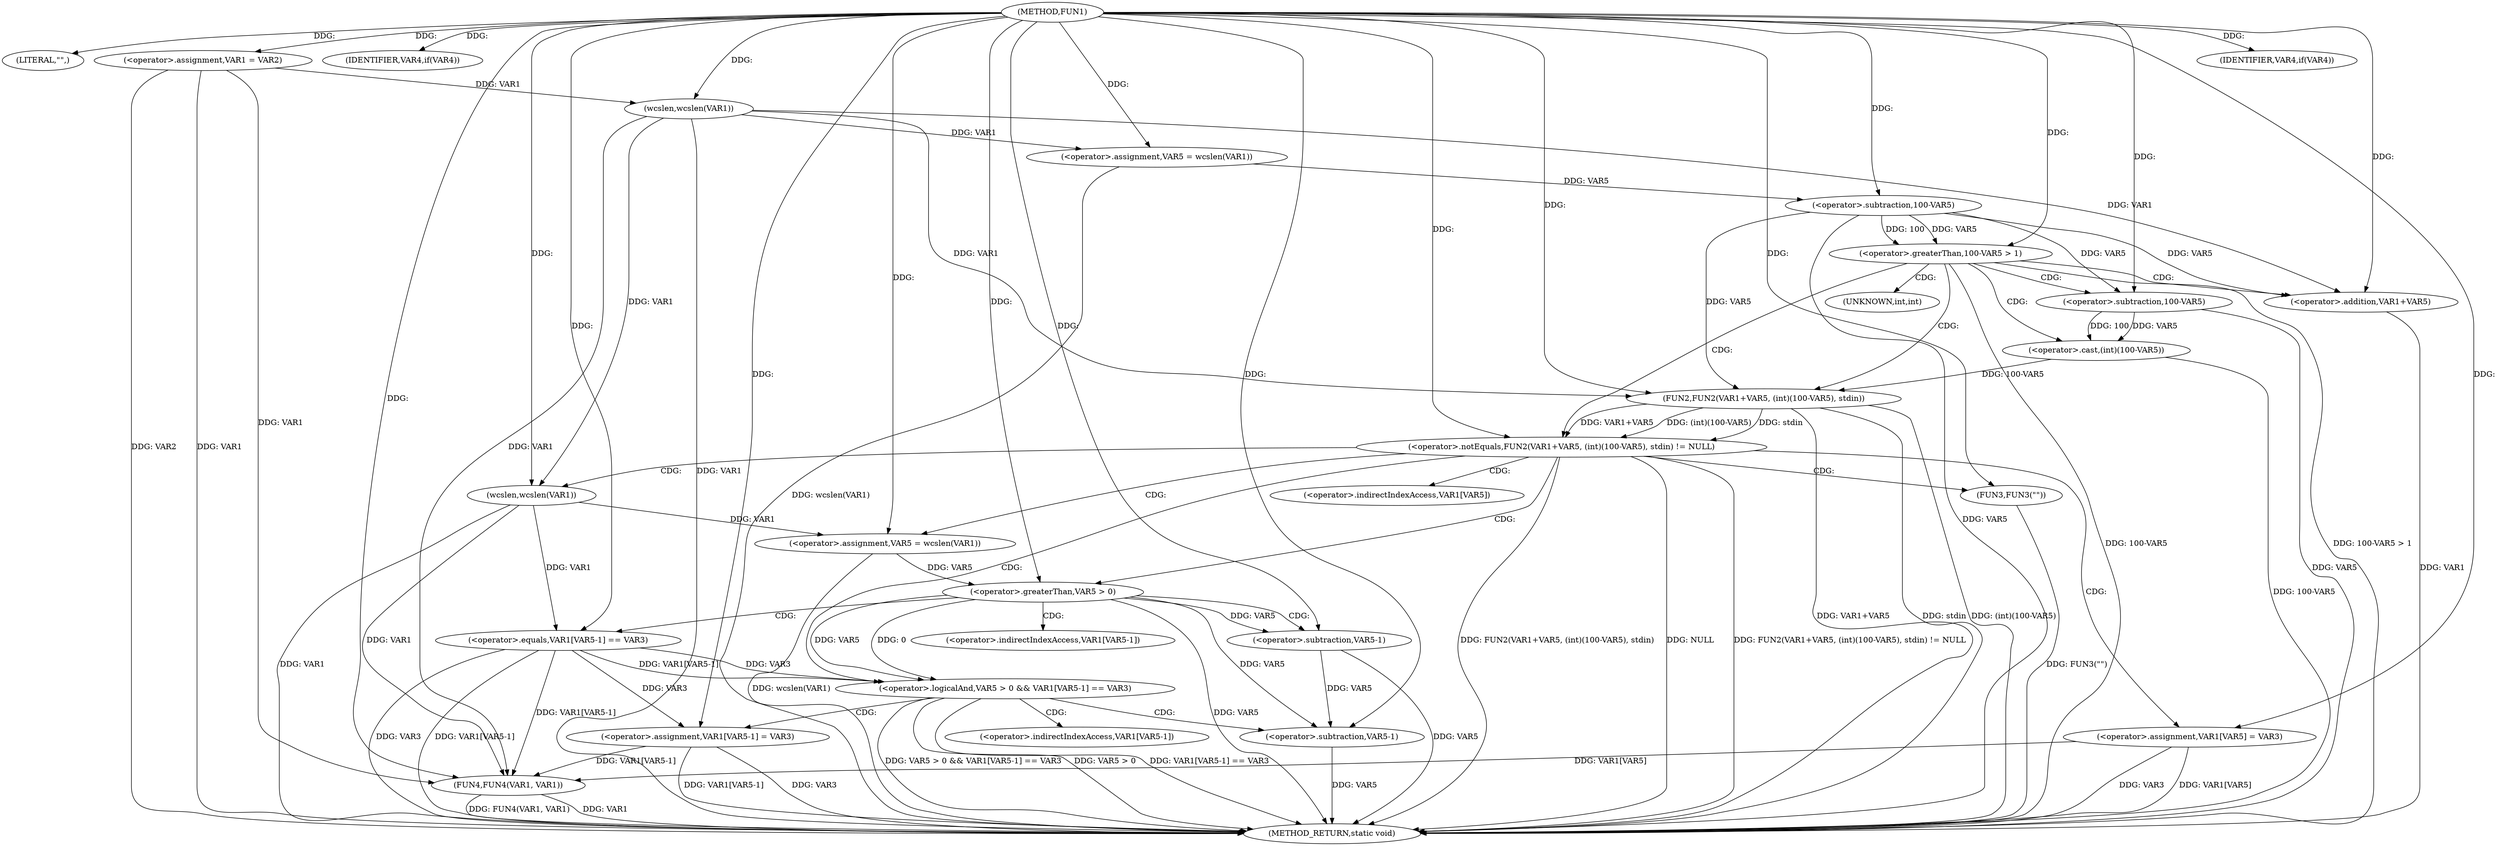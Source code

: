 digraph FUN1 {  
"1000100" [label = "(METHOD,FUN1)" ]
"1000176" [label = "(METHOD_RETURN,static void)" ]
"1000103" [label = "(LITERAL,\"\",)" ]
"1000104" [label = "(<operator>.assignment,VAR1 = VAR2)" ]
"1000108" [label = "(IDENTIFIER,VAR4,if(VAR4))" ]
"1000112" [label = "(<operator>.assignment,VAR5 = wcslen(VAR1))" ]
"1000114" [label = "(wcslen,wcslen(VAR1))" ]
"1000117" [label = "(<operator>.greaterThan,100-VAR5 > 1)" ]
"1000118" [label = "(<operator>.subtraction,100-VAR5)" ]
"1000124" [label = "(<operator>.notEquals,FUN2(VAR1+VAR5, (int)(100-VAR5), stdin) != NULL)" ]
"1000125" [label = "(FUN2,FUN2(VAR1+VAR5, (int)(100-VAR5), stdin))" ]
"1000126" [label = "(<operator>.addition,VAR1+VAR5)" ]
"1000129" [label = "(<operator>.cast,(int)(100-VAR5))" ]
"1000131" [label = "(<operator>.subtraction,100-VAR5)" ]
"1000137" [label = "(<operator>.assignment,VAR5 = wcslen(VAR1))" ]
"1000139" [label = "(wcslen,wcslen(VAR1))" ]
"1000142" [label = "(<operator>.logicalAnd,VAR5 > 0 && VAR1[VAR5-1] == VAR3)" ]
"1000143" [label = "(<operator>.greaterThan,VAR5 > 0)" ]
"1000146" [label = "(<operator>.equals,VAR1[VAR5-1] == VAR3)" ]
"1000149" [label = "(<operator>.subtraction,VAR5-1)" ]
"1000154" [label = "(<operator>.assignment,VAR1[VAR5-1] = VAR3)" ]
"1000157" [label = "(<operator>.subtraction,VAR5-1)" ]
"1000163" [label = "(FUN3,FUN3(\"\"))" ]
"1000165" [label = "(<operator>.assignment,VAR1[VAR5] = VAR3)" ]
"1000171" [label = "(IDENTIFIER,VAR4,if(VAR4))" ]
"1000173" [label = "(FUN4,FUN4(VAR1, VAR1))" ]
"1000130" [label = "(UNKNOWN,int,int)" ]
"1000147" [label = "(<operator>.indirectIndexAccess,VAR1[VAR5-1])" ]
"1000155" [label = "(<operator>.indirectIndexAccess,VAR1[VAR5-1])" ]
"1000166" [label = "(<operator>.indirectIndexAccess,VAR1[VAR5])" ]
  "1000117" -> "1000176"  [ label = "DDG: 100-VAR5 > 1"] 
  "1000125" -> "1000176"  [ label = "DDG: VAR1+VAR5"] 
  "1000142" -> "1000176"  [ label = "DDG: VAR5 > 0 && VAR1[VAR5-1] == VAR3"] 
  "1000124" -> "1000176"  [ label = "DDG: FUN2(VAR1+VAR5, (int)(100-VAR5), stdin)"] 
  "1000165" -> "1000176"  [ label = "DDG: VAR3"] 
  "1000104" -> "1000176"  [ label = "DDG: VAR1"] 
  "1000137" -> "1000176"  [ label = "DDG: wcslen(VAR1)"] 
  "1000114" -> "1000176"  [ label = "DDG: VAR1"] 
  "1000126" -> "1000176"  [ label = "DDG: VAR1"] 
  "1000117" -> "1000176"  [ label = "DDG: 100-VAR5"] 
  "1000142" -> "1000176"  [ label = "DDG: VAR5 > 0"] 
  "1000149" -> "1000176"  [ label = "DDG: VAR5"] 
  "1000146" -> "1000176"  [ label = "DDG: VAR1[VAR5-1]"] 
  "1000112" -> "1000176"  [ label = "DDG: wcslen(VAR1)"] 
  "1000154" -> "1000176"  [ label = "DDG: VAR3"] 
  "1000165" -> "1000176"  [ label = "DDG: VAR1[VAR5]"] 
  "1000139" -> "1000176"  [ label = "DDG: VAR1"] 
  "1000146" -> "1000176"  [ label = "DDG: VAR3"] 
  "1000125" -> "1000176"  [ label = "DDG: (int)(100-VAR5)"] 
  "1000154" -> "1000176"  [ label = "DDG: VAR1[VAR5-1]"] 
  "1000157" -> "1000176"  [ label = "DDG: VAR5"] 
  "1000143" -> "1000176"  [ label = "DDG: VAR5"] 
  "1000125" -> "1000176"  [ label = "DDG: stdin"] 
  "1000131" -> "1000176"  [ label = "DDG: VAR5"] 
  "1000124" -> "1000176"  [ label = "DDG: NULL"] 
  "1000118" -> "1000176"  [ label = "DDG: VAR5"] 
  "1000173" -> "1000176"  [ label = "DDG: FUN4(VAR1, VAR1)"] 
  "1000163" -> "1000176"  [ label = "DDG: FUN3(\"\")"] 
  "1000142" -> "1000176"  [ label = "DDG: VAR1[VAR5-1] == VAR3"] 
  "1000173" -> "1000176"  [ label = "DDG: VAR1"] 
  "1000104" -> "1000176"  [ label = "DDG: VAR2"] 
  "1000129" -> "1000176"  [ label = "DDG: 100-VAR5"] 
  "1000124" -> "1000176"  [ label = "DDG: FUN2(VAR1+VAR5, (int)(100-VAR5), stdin) != NULL"] 
  "1000100" -> "1000103"  [ label = "DDG: "] 
  "1000100" -> "1000104"  [ label = "DDG: "] 
  "1000100" -> "1000108"  [ label = "DDG: "] 
  "1000114" -> "1000112"  [ label = "DDG: VAR1"] 
  "1000100" -> "1000112"  [ label = "DDG: "] 
  "1000104" -> "1000114"  [ label = "DDG: VAR1"] 
  "1000100" -> "1000114"  [ label = "DDG: "] 
  "1000118" -> "1000117"  [ label = "DDG: 100"] 
  "1000118" -> "1000117"  [ label = "DDG: VAR5"] 
  "1000100" -> "1000118"  [ label = "DDG: "] 
  "1000112" -> "1000118"  [ label = "DDG: VAR5"] 
  "1000100" -> "1000117"  [ label = "DDG: "] 
  "1000125" -> "1000124"  [ label = "DDG: VAR1+VAR5"] 
  "1000125" -> "1000124"  [ label = "DDG: (int)(100-VAR5)"] 
  "1000125" -> "1000124"  [ label = "DDG: stdin"] 
  "1000114" -> "1000125"  [ label = "DDG: VAR1"] 
  "1000100" -> "1000125"  [ label = "DDG: "] 
  "1000118" -> "1000125"  [ label = "DDG: VAR5"] 
  "1000114" -> "1000126"  [ label = "DDG: VAR1"] 
  "1000100" -> "1000126"  [ label = "DDG: "] 
  "1000118" -> "1000126"  [ label = "DDG: VAR5"] 
  "1000129" -> "1000125"  [ label = "DDG: 100-VAR5"] 
  "1000131" -> "1000129"  [ label = "DDG: 100"] 
  "1000131" -> "1000129"  [ label = "DDG: VAR5"] 
  "1000100" -> "1000131"  [ label = "DDG: "] 
  "1000118" -> "1000131"  [ label = "DDG: VAR5"] 
  "1000100" -> "1000124"  [ label = "DDG: "] 
  "1000139" -> "1000137"  [ label = "DDG: VAR1"] 
  "1000100" -> "1000137"  [ label = "DDG: "] 
  "1000100" -> "1000139"  [ label = "DDG: "] 
  "1000114" -> "1000139"  [ label = "DDG: VAR1"] 
  "1000143" -> "1000142"  [ label = "DDG: VAR5"] 
  "1000143" -> "1000142"  [ label = "DDG: 0"] 
  "1000137" -> "1000143"  [ label = "DDG: VAR5"] 
  "1000100" -> "1000143"  [ label = "DDG: "] 
  "1000146" -> "1000142"  [ label = "DDG: VAR1[VAR5-1]"] 
  "1000146" -> "1000142"  [ label = "DDG: VAR3"] 
  "1000139" -> "1000146"  [ label = "DDG: VAR1"] 
  "1000143" -> "1000149"  [ label = "DDG: VAR5"] 
  "1000100" -> "1000149"  [ label = "DDG: "] 
  "1000100" -> "1000146"  [ label = "DDG: "] 
  "1000146" -> "1000154"  [ label = "DDG: VAR3"] 
  "1000100" -> "1000154"  [ label = "DDG: "] 
  "1000143" -> "1000157"  [ label = "DDG: VAR5"] 
  "1000149" -> "1000157"  [ label = "DDG: VAR5"] 
  "1000100" -> "1000157"  [ label = "DDG: "] 
  "1000100" -> "1000163"  [ label = "DDG: "] 
  "1000100" -> "1000165"  [ label = "DDG: "] 
  "1000100" -> "1000171"  [ label = "DDG: "] 
  "1000104" -> "1000173"  [ label = "DDG: VAR1"] 
  "1000154" -> "1000173"  [ label = "DDG: VAR1[VAR5-1]"] 
  "1000114" -> "1000173"  [ label = "DDG: VAR1"] 
  "1000146" -> "1000173"  [ label = "DDG: VAR1[VAR5-1]"] 
  "1000165" -> "1000173"  [ label = "DDG: VAR1[VAR5]"] 
  "1000139" -> "1000173"  [ label = "DDG: VAR1"] 
  "1000100" -> "1000173"  [ label = "DDG: "] 
  "1000117" -> "1000125"  [ label = "CDG: "] 
  "1000117" -> "1000131"  [ label = "CDG: "] 
  "1000117" -> "1000126"  [ label = "CDG: "] 
  "1000117" -> "1000129"  [ label = "CDG: "] 
  "1000117" -> "1000124"  [ label = "CDG: "] 
  "1000117" -> "1000130"  [ label = "CDG: "] 
  "1000124" -> "1000142"  [ label = "CDG: "] 
  "1000124" -> "1000166"  [ label = "CDG: "] 
  "1000124" -> "1000139"  [ label = "CDG: "] 
  "1000124" -> "1000165"  [ label = "CDG: "] 
  "1000124" -> "1000163"  [ label = "CDG: "] 
  "1000124" -> "1000143"  [ label = "CDG: "] 
  "1000124" -> "1000137"  [ label = "CDG: "] 
  "1000142" -> "1000157"  [ label = "CDG: "] 
  "1000142" -> "1000155"  [ label = "CDG: "] 
  "1000142" -> "1000154"  [ label = "CDG: "] 
  "1000143" -> "1000149"  [ label = "CDG: "] 
  "1000143" -> "1000147"  [ label = "CDG: "] 
  "1000143" -> "1000146"  [ label = "CDG: "] 
}
